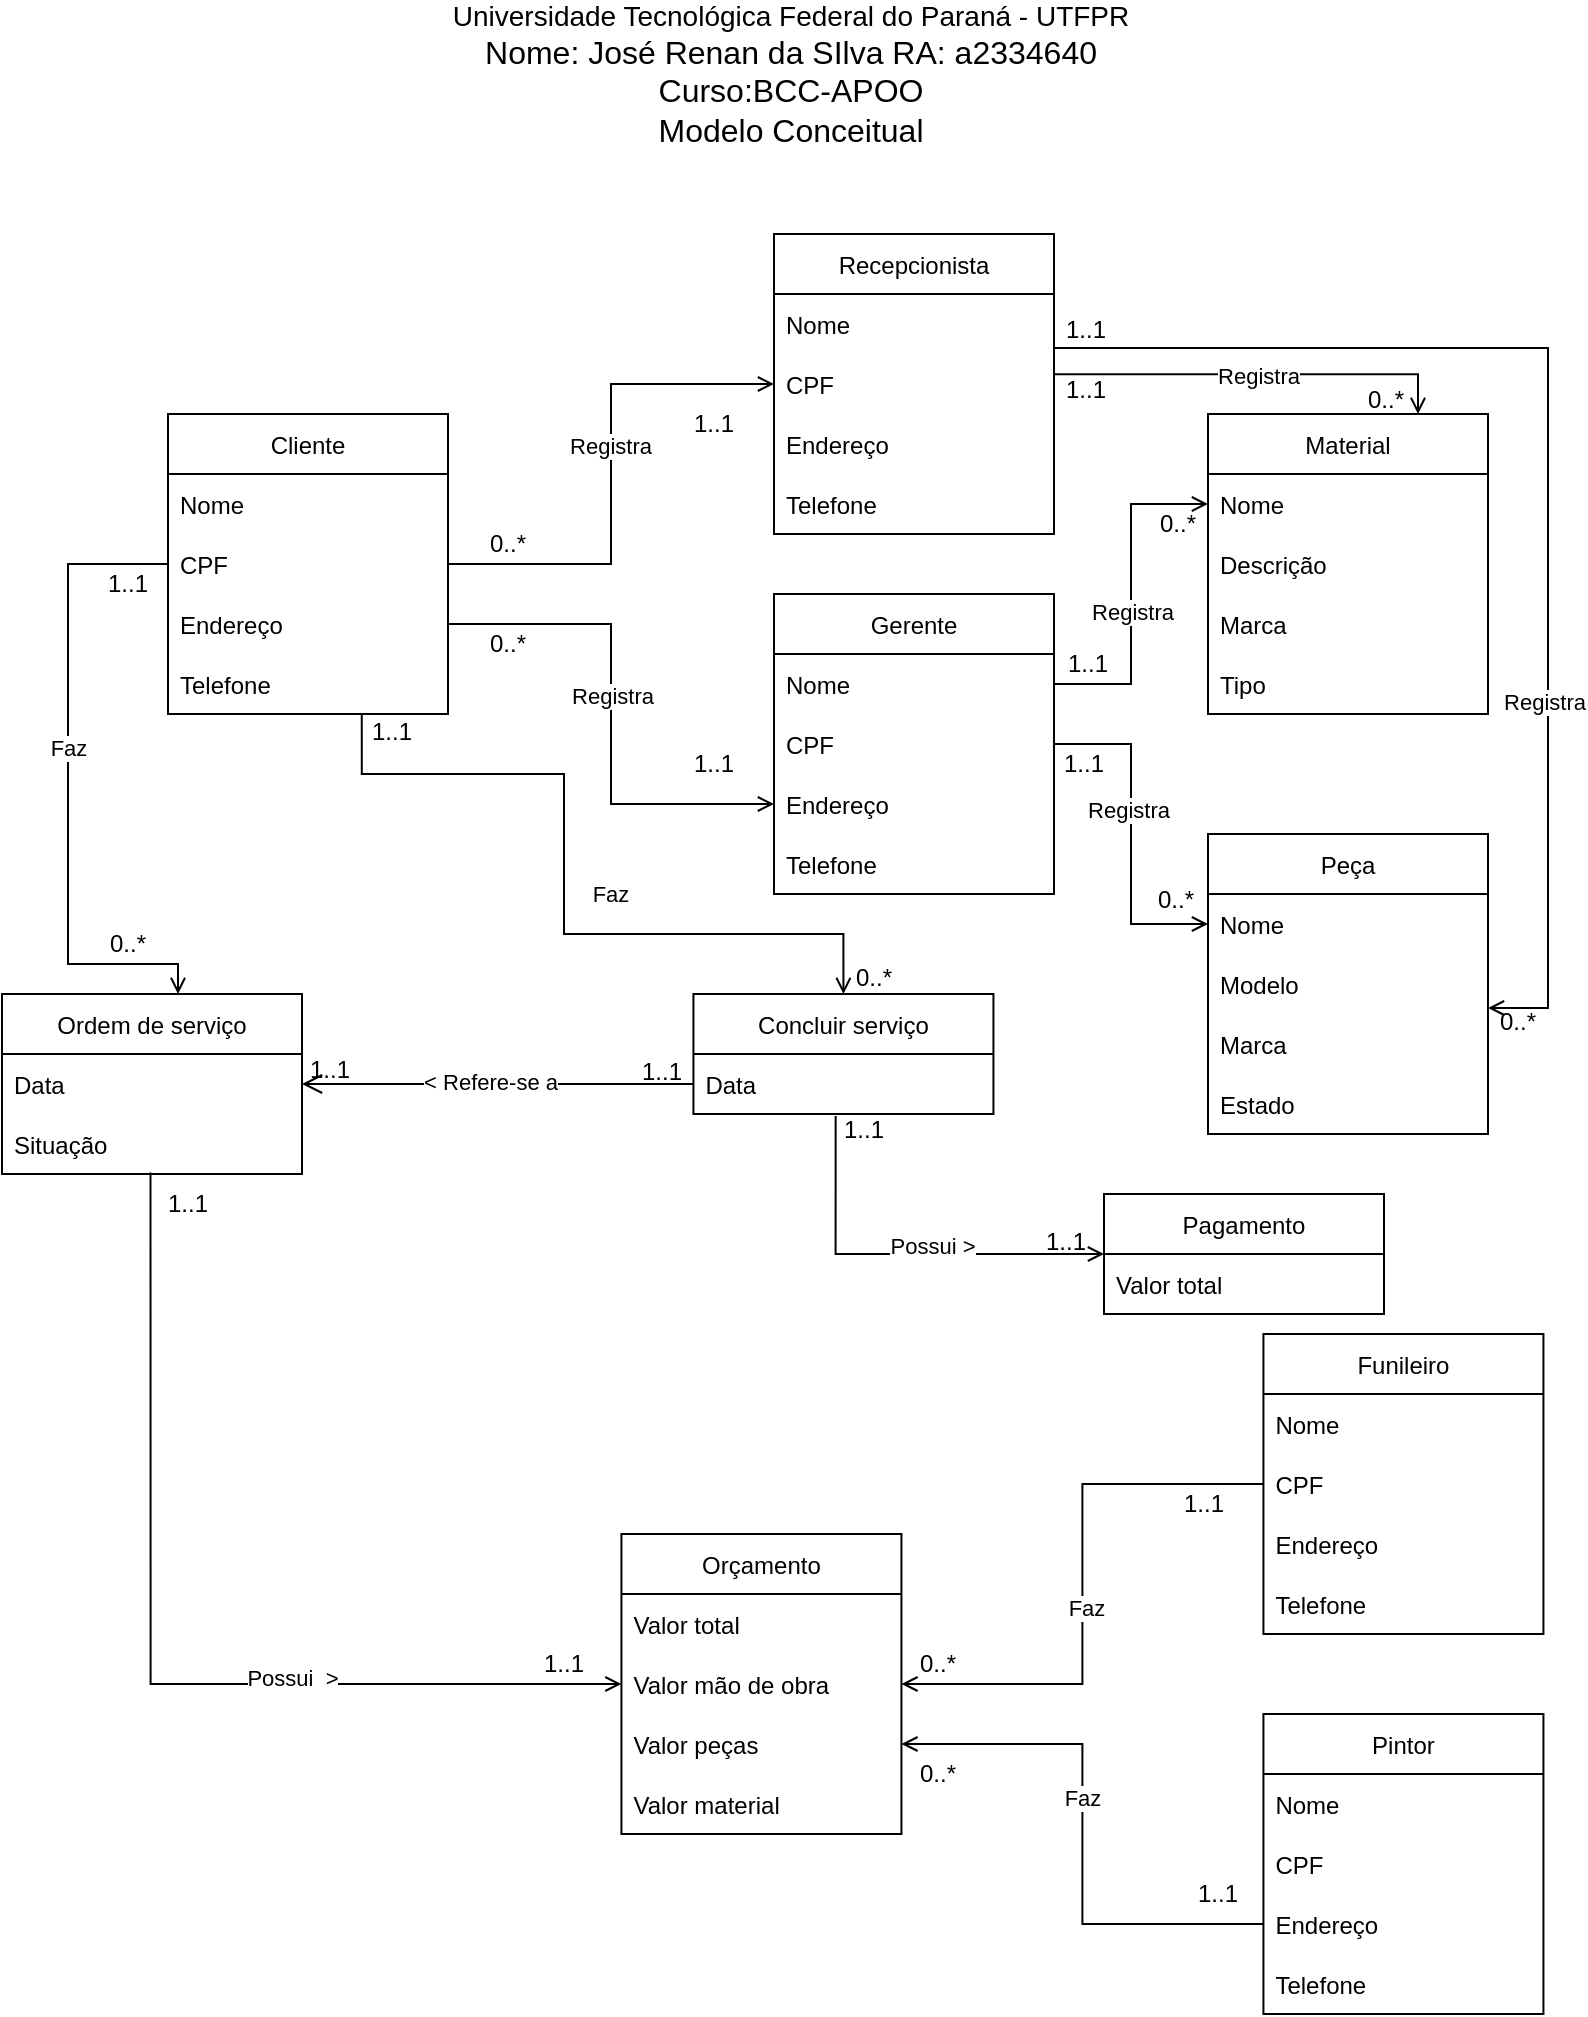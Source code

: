 <mxfile version="15.8.4" type="device"><diagram id="WDaC7mHRxB0I8auWAmAI" name="Page-1"><mxGraphModel dx="918" dy="493" grid="1" gridSize="10" guides="1" tooltips="1" connect="1" arrows="1" fold="1" page="1" pageScale="1" pageWidth="827" pageHeight="1169" math="0" shadow="0"><root><mxCell id="0"/><mxCell id="1" parent="0"/><mxCell id="J1ryoMBuP4hTdJYegZQu-2" value="Cliente" style="swimlane;fontStyle=0;childLayout=stackLayout;horizontal=1;startSize=30;horizontalStack=0;resizeParent=1;resizeParentMax=0;resizeLast=0;collapsible=1;marginBottom=0;" parent="1" vertex="1"><mxGeometry x="102" y="240" width="140" height="150" as="geometry"/></mxCell><mxCell id="J1ryoMBuP4hTdJYegZQu-3" value="Nome" style="text;strokeColor=none;fillColor=none;align=left;verticalAlign=middle;spacingLeft=4;spacingRight=4;overflow=hidden;points=[[0,0.5],[1,0.5]];portConstraint=eastwest;rotatable=0;" parent="J1ryoMBuP4hTdJYegZQu-2" vertex="1"><mxGeometry y="30" width="140" height="30" as="geometry"/></mxCell><mxCell id="J1ryoMBuP4hTdJYegZQu-4" value="CPF" style="text;strokeColor=none;fillColor=none;align=left;verticalAlign=middle;spacingLeft=4;spacingRight=4;overflow=hidden;points=[[0,0.5],[1,0.5]];portConstraint=eastwest;rotatable=0;" parent="J1ryoMBuP4hTdJYegZQu-2" vertex="1"><mxGeometry y="60" width="140" height="30" as="geometry"/></mxCell><mxCell id="J1ryoMBuP4hTdJYegZQu-5" value="Endereço" style="text;strokeColor=none;fillColor=none;align=left;verticalAlign=middle;spacingLeft=4;spacingRight=4;overflow=hidden;points=[[0,0.5],[1,0.5]];portConstraint=eastwest;rotatable=0;" parent="J1ryoMBuP4hTdJYegZQu-2" vertex="1"><mxGeometry y="90" width="140" height="30" as="geometry"/></mxCell><mxCell id="J1ryoMBuP4hTdJYegZQu-24" value="Telefone" style="text;strokeColor=none;fillColor=none;align=left;verticalAlign=middle;spacingLeft=4;spacingRight=4;overflow=hidden;points=[[0,0.5],[1,0.5]];portConstraint=eastwest;rotatable=0;" parent="J1ryoMBuP4hTdJYegZQu-2" vertex="1"><mxGeometry y="120" width="140" height="30" as="geometry"/></mxCell><mxCell id="J1ryoMBuP4hTdJYegZQu-7" value="Peça" style="swimlane;fontStyle=0;childLayout=stackLayout;horizontal=1;startSize=30;horizontalStack=0;resizeParent=1;resizeParentMax=0;resizeLast=0;collapsible=1;marginBottom=0;" parent="1" vertex="1"><mxGeometry x="622" y="450" width="140" height="150" as="geometry"/></mxCell><mxCell id="J1ryoMBuP4hTdJYegZQu-8" value="Nome" style="text;strokeColor=none;fillColor=none;align=left;verticalAlign=middle;spacingLeft=4;spacingRight=4;overflow=hidden;points=[[0,0.5],[1,0.5]];portConstraint=eastwest;rotatable=0;" parent="J1ryoMBuP4hTdJYegZQu-7" vertex="1"><mxGeometry y="30" width="140" height="30" as="geometry"/></mxCell><mxCell id="J1ryoMBuP4hTdJYegZQu-9" value="Modelo" style="text;strokeColor=none;fillColor=none;align=left;verticalAlign=middle;spacingLeft=4;spacingRight=4;overflow=hidden;points=[[0,0.5],[1,0.5]];portConstraint=eastwest;rotatable=0;" parent="J1ryoMBuP4hTdJYegZQu-7" vertex="1"><mxGeometry y="60" width="140" height="30" as="geometry"/></mxCell><mxCell id="J1ryoMBuP4hTdJYegZQu-10" value="Marca" style="text;strokeColor=none;fillColor=none;align=left;verticalAlign=middle;spacingLeft=4;spacingRight=4;overflow=hidden;points=[[0,0.5],[1,0.5]];portConstraint=eastwest;rotatable=0;" parent="J1ryoMBuP4hTdJYegZQu-7" vertex="1"><mxGeometry y="90" width="140" height="30" as="geometry"/></mxCell><mxCell id="J1ryoMBuP4hTdJYegZQu-18" value="Estado" style="text;strokeColor=none;fillColor=none;align=left;verticalAlign=middle;spacingLeft=4;spacingRight=4;overflow=hidden;points=[[0,0.5],[1,0.5]];portConstraint=eastwest;rotatable=0;" parent="J1ryoMBuP4hTdJYegZQu-7" vertex="1"><mxGeometry y="120" width="140" height="30" as="geometry"/></mxCell><mxCell id="J1ryoMBuP4hTdJYegZQu-12" value="Material" style="swimlane;fontStyle=0;childLayout=stackLayout;horizontal=1;startSize=30;horizontalStack=0;resizeParent=1;resizeParentMax=0;resizeLast=0;collapsible=1;marginBottom=0;" parent="1" vertex="1"><mxGeometry x="622" y="240" width="140" height="150" as="geometry"/></mxCell><mxCell id="J1ryoMBuP4hTdJYegZQu-13" value="Nome" style="text;strokeColor=none;fillColor=none;align=left;verticalAlign=middle;spacingLeft=4;spacingRight=4;overflow=hidden;points=[[0,0.5],[1,0.5]];portConstraint=eastwest;rotatable=0;" parent="J1ryoMBuP4hTdJYegZQu-12" vertex="1"><mxGeometry y="30" width="140" height="30" as="geometry"/></mxCell><mxCell id="J1ryoMBuP4hTdJYegZQu-14" value="Descrição" style="text;strokeColor=none;fillColor=none;align=left;verticalAlign=middle;spacingLeft=4;spacingRight=4;overflow=hidden;points=[[0,0.5],[1,0.5]];portConstraint=eastwest;rotatable=0;" parent="J1ryoMBuP4hTdJYegZQu-12" vertex="1"><mxGeometry y="60" width="140" height="30" as="geometry"/></mxCell><mxCell id="J1ryoMBuP4hTdJYegZQu-15" value="Marca" style="text;strokeColor=none;fillColor=none;align=left;verticalAlign=middle;spacingLeft=4;spacingRight=4;overflow=hidden;points=[[0,0.5],[1,0.5]];portConstraint=eastwest;rotatable=0;" parent="J1ryoMBuP4hTdJYegZQu-12" vertex="1"><mxGeometry y="90" width="140" height="30" as="geometry"/></mxCell><mxCell id="J1ryoMBuP4hTdJYegZQu-17" value="Tipo" style="text;strokeColor=none;fillColor=none;align=left;verticalAlign=middle;spacingLeft=4;spacingRight=4;overflow=hidden;points=[[0,0.5],[1,0.5]];portConstraint=eastwest;rotatable=0;" parent="J1ryoMBuP4hTdJYegZQu-12" vertex="1"><mxGeometry y="120" width="140" height="30" as="geometry"/></mxCell><mxCell id="J1ryoMBuP4hTdJYegZQu-25" value="Recepcionista" style="swimlane;fontStyle=0;childLayout=stackLayout;horizontal=1;startSize=30;horizontalStack=0;resizeParent=1;resizeParentMax=0;resizeLast=0;collapsible=1;marginBottom=0;" parent="1" vertex="1"><mxGeometry x="405" y="150" width="140" height="150" as="geometry"/></mxCell><mxCell id="J1ryoMBuP4hTdJYegZQu-26" value="Nome" style="text;strokeColor=none;fillColor=none;align=left;verticalAlign=middle;spacingLeft=4;spacingRight=4;overflow=hidden;points=[[0,0.5],[1,0.5]];portConstraint=eastwest;rotatable=0;" parent="J1ryoMBuP4hTdJYegZQu-25" vertex="1"><mxGeometry y="30" width="140" height="30" as="geometry"/></mxCell><mxCell id="J1ryoMBuP4hTdJYegZQu-27" value="CPF" style="text;strokeColor=none;fillColor=none;align=left;verticalAlign=middle;spacingLeft=4;spacingRight=4;overflow=hidden;points=[[0,0.5],[1,0.5]];portConstraint=eastwest;rotatable=0;" parent="J1ryoMBuP4hTdJYegZQu-25" vertex="1"><mxGeometry y="60" width="140" height="30" as="geometry"/></mxCell><mxCell id="J1ryoMBuP4hTdJYegZQu-28" value="Endereço" style="text;strokeColor=none;fillColor=none;align=left;verticalAlign=middle;spacingLeft=4;spacingRight=4;overflow=hidden;points=[[0,0.5],[1,0.5]];portConstraint=eastwest;rotatable=0;" parent="J1ryoMBuP4hTdJYegZQu-25" vertex="1"><mxGeometry y="90" width="140" height="30" as="geometry"/></mxCell><mxCell id="J1ryoMBuP4hTdJYegZQu-29" value="Telefone" style="text;strokeColor=none;fillColor=none;align=left;verticalAlign=middle;spacingLeft=4;spacingRight=4;overflow=hidden;points=[[0,0.5],[1,0.5]];portConstraint=eastwest;rotatable=0;" parent="J1ryoMBuP4hTdJYegZQu-25" vertex="1"><mxGeometry y="120" width="140" height="30" as="geometry"/></mxCell><mxCell id="J1ryoMBuP4hTdJYegZQu-30" value="Gerente" style="swimlane;fontStyle=0;childLayout=stackLayout;horizontal=1;startSize=30;horizontalStack=0;resizeParent=1;resizeParentMax=0;resizeLast=0;collapsible=1;marginBottom=0;" parent="1" vertex="1"><mxGeometry x="405" y="330" width="140" height="150" as="geometry"/></mxCell><mxCell id="J1ryoMBuP4hTdJYegZQu-31" value="Nome" style="text;strokeColor=none;fillColor=none;align=left;verticalAlign=middle;spacingLeft=4;spacingRight=4;overflow=hidden;points=[[0,0.5],[1,0.5]];portConstraint=eastwest;rotatable=0;" parent="J1ryoMBuP4hTdJYegZQu-30" vertex="1"><mxGeometry y="30" width="140" height="30" as="geometry"/></mxCell><mxCell id="J1ryoMBuP4hTdJYegZQu-32" value="CPF" style="text;strokeColor=none;fillColor=none;align=left;verticalAlign=middle;spacingLeft=4;spacingRight=4;overflow=hidden;points=[[0,0.5],[1,0.5]];portConstraint=eastwest;rotatable=0;" parent="J1ryoMBuP4hTdJYegZQu-30" vertex="1"><mxGeometry y="60" width="140" height="30" as="geometry"/></mxCell><mxCell id="J1ryoMBuP4hTdJYegZQu-33" value="Endereço" style="text;strokeColor=none;fillColor=none;align=left;verticalAlign=middle;spacingLeft=4;spacingRight=4;overflow=hidden;points=[[0,0.5],[1,0.5]];portConstraint=eastwest;rotatable=0;" parent="J1ryoMBuP4hTdJYegZQu-30" vertex="1"><mxGeometry y="90" width="140" height="30" as="geometry"/></mxCell><mxCell id="J1ryoMBuP4hTdJYegZQu-34" value="Telefone" style="text;strokeColor=none;fillColor=none;align=left;verticalAlign=middle;spacingLeft=4;spacingRight=4;overflow=hidden;points=[[0,0.5],[1,0.5]];portConstraint=eastwest;rotatable=0;" parent="J1ryoMBuP4hTdJYegZQu-30" vertex="1"><mxGeometry y="120" width="140" height="30" as="geometry"/></mxCell><mxCell id="J1ryoMBuP4hTdJYegZQu-35" value="Funileiro" style="swimlane;fontStyle=0;childLayout=stackLayout;horizontal=1;startSize=30;horizontalStack=0;resizeParent=1;resizeParentMax=0;resizeLast=0;collapsible=1;marginBottom=0;" parent="1" vertex="1"><mxGeometry x="649.72" y="700" width="140" height="150" as="geometry"/></mxCell><mxCell id="J1ryoMBuP4hTdJYegZQu-36" value="Nome" style="text;strokeColor=none;fillColor=none;align=left;verticalAlign=middle;spacingLeft=4;spacingRight=4;overflow=hidden;points=[[0,0.5],[1,0.5]];portConstraint=eastwest;rotatable=0;" parent="J1ryoMBuP4hTdJYegZQu-35" vertex="1"><mxGeometry y="30" width="140" height="30" as="geometry"/></mxCell><mxCell id="J1ryoMBuP4hTdJYegZQu-37" value="CPF" style="text;strokeColor=none;fillColor=none;align=left;verticalAlign=middle;spacingLeft=4;spacingRight=4;overflow=hidden;points=[[0,0.5],[1,0.5]];portConstraint=eastwest;rotatable=0;" parent="J1ryoMBuP4hTdJYegZQu-35" vertex="1"><mxGeometry y="60" width="140" height="30" as="geometry"/></mxCell><mxCell id="J1ryoMBuP4hTdJYegZQu-38" value="Endereço" style="text;strokeColor=none;fillColor=none;align=left;verticalAlign=middle;spacingLeft=4;spacingRight=4;overflow=hidden;points=[[0,0.5],[1,0.5]];portConstraint=eastwest;rotatable=0;" parent="J1ryoMBuP4hTdJYegZQu-35" vertex="1"><mxGeometry y="90" width="140" height="30" as="geometry"/></mxCell><mxCell id="J1ryoMBuP4hTdJYegZQu-39" value="Telefone" style="text;strokeColor=none;fillColor=none;align=left;verticalAlign=middle;spacingLeft=4;spacingRight=4;overflow=hidden;points=[[0,0.5],[1,0.5]];portConstraint=eastwest;rotatable=0;" parent="J1ryoMBuP4hTdJYegZQu-35" vertex="1"><mxGeometry y="120" width="140" height="30" as="geometry"/></mxCell><mxCell id="J1ryoMBuP4hTdJYegZQu-86" style="edgeStyle=orthogonalEdgeStyle;rounded=0;orthogonalLoop=1;jettySize=auto;html=1;entryX=1;entryY=0.5;entryDx=0;entryDy=0;endArrow=open;endFill=0;exitX=0;exitY=0.5;exitDx=0;exitDy=0;" parent="1" source="J1ryoMBuP4hTdJYegZQu-48" target="J1ryoMBuP4hTdJYegZQu-59" edge="1"><mxGeometry relative="1" as="geometry"/></mxCell><mxCell id="J1ryoMBuP4hTdJYegZQu-89" value="Faz" style="edgeLabel;html=1;align=center;verticalAlign=middle;resizable=0;points=[];" parent="J1ryoMBuP4hTdJYegZQu-86" vertex="1" connectable="0"><mxGeometry x="0.136" relative="1" as="geometry"><mxPoint as="offset"/></mxGeometry></mxCell><mxCell id="J1ryoMBuP4hTdJYegZQu-45" value="Pintor" style="swimlane;fontStyle=0;childLayout=stackLayout;horizontal=1;startSize=30;horizontalStack=0;resizeParent=1;resizeParentMax=0;resizeLast=0;collapsible=1;marginBottom=0;" parent="1" vertex="1"><mxGeometry x="649.72" y="890" width="140" height="150" as="geometry"/></mxCell><mxCell id="J1ryoMBuP4hTdJYegZQu-46" value="Nome" style="text;strokeColor=none;fillColor=none;align=left;verticalAlign=middle;spacingLeft=4;spacingRight=4;overflow=hidden;points=[[0,0.5],[1,0.5]];portConstraint=eastwest;rotatable=0;" parent="J1ryoMBuP4hTdJYegZQu-45" vertex="1"><mxGeometry y="30" width="140" height="30" as="geometry"/></mxCell><mxCell id="J1ryoMBuP4hTdJYegZQu-47" value="CPF" style="text;strokeColor=none;fillColor=none;align=left;verticalAlign=middle;spacingLeft=4;spacingRight=4;overflow=hidden;points=[[0,0.5],[1,0.5]];portConstraint=eastwest;rotatable=0;" parent="J1ryoMBuP4hTdJYegZQu-45" vertex="1"><mxGeometry y="60" width="140" height="30" as="geometry"/></mxCell><mxCell id="J1ryoMBuP4hTdJYegZQu-48" value="Endereço" style="text;strokeColor=none;fillColor=none;align=left;verticalAlign=middle;spacingLeft=4;spacingRight=4;overflow=hidden;points=[[0,0.5],[1,0.5]];portConstraint=eastwest;rotatable=0;" parent="J1ryoMBuP4hTdJYegZQu-45" vertex="1"><mxGeometry y="90" width="140" height="30" as="geometry"/></mxCell><mxCell id="J1ryoMBuP4hTdJYegZQu-49" value="Telefone" style="text;strokeColor=none;fillColor=none;align=left;verticalAlign=middle;spacingLeft=4;spacingRight=4;overflow=hidden;points=[[0,0.5],[1,0.5]];portConstraint=eastwest;rotatable=0;" parent="J1ryoMBuP4hTdJYegZQu-45" vertex="1"><mxGeometry y="120" width="140" height="30" as="geometry"/></mxCell><mxCell id="J1ryoMBuP4hTdJYegZQu-50" value="Ordem de serviço" style="swimlane;fontStyle=0;childLayout=stackLayout;horizontal=1;startSize=30;horizontalStack=0;resizeParent=1;resizeParentMax=0;resizeLast=0;collapsible=1;marginBottom=0;" parent="1" vertex="1"><mxGeometry x="19" y="530" width="150" height="90" as="geometry"/></mxCell><mxCell id="J1ryoMBuP4hTdJYegZQu-51" value="Data" style="text;strokeColor=none;fillColor=none;align=left;verticalAlign=middle;spacingLeft=4;spacingRight=4;overflow=hidden;points=[[0,0.5],[1,0.5]];portConstraint=eastwest;rotatable=0;" parent="J1ryoMBuP4hTdJYegZQu-50" vertex="1"><mxGeometry y="30" width="150" height="30" as="geometry"/></mxCell><mxCell id="J1ryoMBuP4hTdJYegZQu-55" value="Situação" style="text;strokeColor=none;fillColor=none;align=left;verticalAlign=middle;spacingLeft=4;spacingRight=4;overflow=hidden;points=[[0,0.5],[1,0.5]];portConstraint=eastwest;rotatable=0;" parent="J1ryoMBuP4hTdJYegZQu-50" vertex="1"><mxGeometry y="60" width="150" height="30" as="geometry"/></mxCell><mxCell id="J1ryoMBuP4hTdJYegZQu-56" value="Orçamento" style="swimlane;fontStyle=0;childLayout=stackLayout;horizontal=1;startSize=30;horizontalStack=0;resizeParent=1;resizeParentMax=0;resizeLast=0;collapsible=1;marginBottom=0;" parent="1" vertex="1"><mxGeometry x="328.72" y="800" width="140" height="150" as="geometry"/></mxCell><mxCell id="J1ryoMBuP4hTdJYegZQu-57" value="Valor total" style="text;strokeColor=none;fillColor=none;align=left;verticalAlign=middle;spacingLeft=4;spacingRight=4;overflow=hidden;points=[[0,0.5],[1,0.5]];portConstraint=eastwest;rotatable=0;" parent="J1ryoMBuP4hTdJYegZQu-56" vertex="1"><mxGeometry y="30" width="140" height="30" as="geometry"/></mxCell><mxCell id="J1ryoMBuP4hTdJYegZQu-58" value="Valor mão de obra" style="text;strokeColor=none;fillColor=none;align=left;verticalAlign=middle;spacingLeft=4;spacingRight=4;overflow=hidden;points=[[0,0.5],[1,0.5]];portConstraint=eastwest;rotatable=0;" parent="J1ryoMBuP4hTdJYegZQu-56" vertex="1"><mxGeometry y="60" width="140" height="30" as="geometry"/></mxCell><mxCell id="J1ryoMBuP4hTdJYegZQu-59" value="Valor peças" style="text;strokeColor=none;fillColor=none;align=left;verticalAlign=middle;spacingLeft=4;spacingRight=4;overflow=hidden;points=[[0,0.5],[1,0.5]];portConstraint=eastwest;rotatable=0;" parent="J1ryoMBuP4hTdJYegZQu-56" vertex="1"><mxGeometry y="90" width="140" height="30" as="geometry"/></mxCell><mxCell id="J1ryoMBuP4hTdJYegZQu-60" value="Valor material" style="text;strokeColor=none;fillColor=none;align=left;verticalAlign=middle;spacingLeft=4;spacingRight=4;overflow=hidden;points=[[0,0.5],[1,0.5]];portConstraint=eastwest;rotatable=0;" parent="J1ryoMBuP4hTdJYegZQu-56" vertex="1"><mxGeometry y="120" width="140" height="30" as="geometry"/></mxCell><mxCell id="J1ryoMBuP4hTdJYegZQu-61" value="Pagamento" style="swimlane;fontStyle=0;childLayout=stackLayout;horizontal=1;startSize=30;horizontalStack=0;resizeParent=1;resizeParentMax=0;resizeLast=0;collapsible=1;marginBottom=0;" parent="1" vertex="1"><mxGeometry x="570" y="630" width="140" height="60" as="geometry"/></mxCell><mxCell id="J1ryoMBuP4hTdJYegZQu-62" value="Valor total" style="text;strokeColor=none;fillColor=none;align=left;verticalAlign=middle;spacingLeft=4;spacingRight=4;overflow=hidden;points=[[0,0.5],[1,0.5]];portConstraint=eastwest;rotatable=0;" parent="J1ryoMBuP4hTdJYegZQu-61" vertex="1"><mxGeometry y="30" width="140" height="30" as="geometry"/></mxCell><mxCell id="J1ryoMBuP4hTdJYegZQu-64" style="edgeStyle=orthogonalEdgeStyle;rounded=0;orthogonalLoop=1;jettySize=auto;html=1;exitX=1;exitY=0.5;exitDx=0;exitDy=0;entryX=0;entryY=0.5;entryDx=0;entryDy=0;endArrow=open;endFill=0;" parent="1" source="J1ryoMBuP4hTdJYegZQu-4" target="J1ryoMBuP4hTdJYegZQu-27" edge="1"><mxGeometry relative="1" as="geometry"/></mxCell><mxCell id="J1ryoMBuP4hTdJYegZQu-69" value="Registra" style="edgeLabel;html=1;align=center;verticalAlign=middle;resizable=0;points=[];" parent="J1ryoMBuP4hTdJYegZQu-64" vertex="1" connectable="0"><mxGeometry x="0.111" y="1" relative="1" as="geometry"><mxPoint as="offset"/></mxGeometry></mxCell><mxCell id="J1ryoMBuP4hTdJYegZQu-65" style="edgeStyle=orthogonalEdgeStyle;rounded=0;orthogonalLoop=1;jettySize=auto;html=1;exitX=1;exitY=0.5;exitDx=0;exitDy=0;entryX=0;entryY=0.5;entryDx=0;entryDy=0;endArrow=open;endFill=0;" parent="1" source="J1ryoMBuP4hTdJYegZQu-5" target="J1ryoMBuP4hTdJYegZQu-33" edge="1"><mxGeometry relative="1" as="geometry"/></mxCell><mxCell id="J1ryoMBuP4hTdJYegZQu-66" value="Registra" style="edgeLabel;html=1;align=center;verticalAlign=middle;resizable=0;points=[];" parent="J1ryoMBuP4hTdJYegZQu-65" vertex="1" connectable="0"><mxGeometry x="-0.076" relative="1" as="geometry"><mxPoint as="offset"/></mxGeometry></mxCell><mxCell id="J1ryoMBuP4hTdJYegZQu-70" value="0..*" style="text;html=1;strokeColor=none;fillColor=none;align=center;verticalAlign=middle;whiteSpace=wrap;rounded=0;" parent="1" vertex="1"><mxGeometry x="242" y="290" width="60" height="30" as="geometry"/></mxCell><mxCell id="J1ryoMBuP4hTdJYegZQu-71" value="0..*" style="text;html=1;strokeColor=none;fillColor=none;align=center;verticalAlign=middle;whiteSpace=wrap;rounded=0;" parent="1" vertex="1"><mxGeometry x="242" y="340" width="60" height="30" as="geometry"/></mxCell><mxCell id="J1ryoMBuP4hTdJYegZQu-72" value="1..1" style="text;html=1;strokeColor=none;fillColor=none;align=center;verticalAlign=middle;whiteSpace=wrap;rounded=0;" parent="1" vertex="1"><mxGeometry x="345" y="230" width="60" height="30" as="geometry"/></mxCell><mxCell id="J1ryoMBuP4hTdJYegZQu-75" value="1..1" style="text;html=1;strokeColor=none;fillColor=none;align=center;verticalAlign=middle;whiteSpace=wrap;rounded=0;" parent="1" vertex="1"><mxGeometry x="345" y="400" width="60" height="30" as="geometry"/></mxCell><mxCell id="J1ryoMBuP4hTdJYegZQu-76" style="edgeStyle=orthogonalEdgeStyle;rounded=0;orthogonalLoop=1;jettySize=auto;html=1;exitX=0;exitY=0.5;exitDx=0;exitDy=0;endArrow=open;endFill=0;" parent="1" source="J1ryoMBuP4hTdJYegZQu-4" edge="1"><mxGeometry relative="1" as="geometry"><Array as="points"><mxPoint x="52" y="315"/><mxPoint x="52" y="515"/><mxPoint x="107" y="515"/></Array><mxPoint x="107" y="530" as="targetPoint"/></mxGeometry></mxCell><mxCell id="J1ryoMBuP4hTdJYegZQu-77" value="Faz" style="edgeLabel;html=1;align=center;verticalAlign=middle;resizable=0;points=[];" parent="J1ryoMBuP4hTdJYegZQu-76" vertex="1" connectable="0"><mxGeometry x="0.163" relative="1" as="geometry"><mxPoint y="-44" as="offset"/></mxGeometry></mxCell><mxCell id="J1ryoMBuP4hTdJYegZQu-78" value="1..1" style="text;html=1;strokeColor=none;fillColor=none;align=center;verticalAlign=middle;whiteSpace=wrap;rounded=0;" parent="1" vertex="1"><mxGeometry x="52" y="310" width="60" height="30" as="geometry"/></mxCell><mxCell id="J1ryoMBuP4hTdJYegZQu-81" value="0..*" style="text;html=1;strokeColor=none;fillColor=none;align=center;verticalAlign=middle;whiteSpace=wrap;rounded=0;" parent="1" vertex="1"><mxGeometry x="52" y="490" width="60" height="30" as="geometry"/></mxCell><mxCell id="J1ryoMBuP4hTdJYegZQu-82" style="edgeStyle=orthogonalEdgeStyle;rounded=0;orthogonalLoop=1;jettySize=auto;html=1;exitX=0.495;exitY=0.976;exitDx=0;exitDy=0;entryX=0;entryY=0.5;entryDx=0;entryDy=0;endArrow=open;endFill=0;exitPerimeter=0;startArrow=none;startFill=0;jumpSize=13;startSize=6;endSize=6;" parent="1" source="J1ryoMBuP4hTdJYegZQu-55" target="J1ryoMBuP4hTdJYegZQu-58" edge="1"><mxGeometry relative="1" as="geometry"/></mxCell><mxCell id="J1ryoMBuP4hTdJYegZQu-83" value="Possui&amp;nbsp; &amp;gt;" style="edgeLabel;html=1;align=center;verticalAlign=middle;resizable=0;points=[];" parent="J1ryoMBuP4hTdJYegZQu-82" vertex="1" connectable="0"><mxGeometry x="-0.105" y="-1" relative="1" as="geometry"><mxPoint x="71" y="32" as="offset"/></mxGeometry></mxCell><mxCell id="J1ryoMBuP4hTdJYegZQu-84" value="1..1" style="text;html=1;strokeColor=none;fillColor=none;align=center;verticalAlign=middle;whiteSpace=wrap;rounded=0;" parent="1" vertex="1"><mxGeometry x="82" y="620" width="60" height="30" as="geometry"/></mxCell><mxCell id="J1ryoMBuP4hTdJYegZQu-85" value="1..1" style="text;html=1;strokeColor=none;fillColor=none;align=center;verticalAlign=middle;whiteSpace=wrap;rounded=0;" parent="1" vertex="1"><mxGeometry x="270" y="850" width="60" height="30" as="geometry"/></mxCell><mxCell id="J1ryoMBuP4hTdJYegZQu-87" style="edgeStyle=orthogonalEdgeStyle;rounded=0;orthogonalLoop=1;jettySize=auto;html=1;exitX=0;exitY=0.5;exitDx=0;exitDy=0;entryX=1;entryY=0.5;entryDx=0;entryDy=0;endArrow=open;endFill=0;" parent="1" source="J1ryoMBuP4hTdJYegZQu-37" target="J1ryoMBuP4hTdJYegZQu-58" edge="1"><mxGeometry relative="1" as="geometry"/></mxCell><mxCell id="J1ryoMBuP4hTdJYegZQu-88" value="Faz" style="edgeLabel;html=1;align=center;verticalAlign=middle;resizable=0;points=[];" parent="J1ryoMBuP4hTdJYegZQu-87" vertex="1" connectable="0"><mxGeometry x="0.087" y="2" relative="1" as="geometry"><mxPoint as="offset"/></mxGeometry></mxCell><mxCell id="J1ryoMBuP4hTdJYegZQu-91" value="0..*" style="text;html=1;strokeColor=none;fillColor=none;align=center;verticalAlign=middle;whiteSpace=wrap;rounded=0;" parent="1" vertex="1"><mxGeometry x="456.72" y="850" width="60" height="30" as="geometry"/></mxCell><mxCell id="J1ryoMBuP4hTdJYegZQu-92" value="1..1" style="text;html=1;strokeColor=none;fillColor=none;align=center;verticalAlign=middle;whiteSpace=wrap;rounded=0;" parent="1" vertex="1"><mxGeometry x="589.72" y="770" width="60" height="30" as="geometry"/></mxCell><mxCell id="J1ryoMBuP4hTdJYegZQu-93" value="0..*" style="text;html=1;strokeColor=none;fillColor=none;align=center;verticalAlign=middle;whiteSpace=wrap;rounded=0;" parent="1" vertex="1"><mxGeometry x="456.72" y="905" width="60" height="30" as="geometry"/></mxCell><mxCell id="J1ryoMBuP4hTdJYegZQu-94" value="1..1" style="text;html=1;strokeColor=none;fillColor=none;align=center;verticalAlign=middle;whiteSpace=wrap;rounded=0;" parent="1" vertex="1"><mxGeometry x="596.72" y="965" width="60" height="30" as="geometry"/></mxCell><mxCell id="J1ryoMBuP4hTdJYegZQu-95" style="edgeStyle=orthogonalEdgeStyle;rounded=0;orthogonalLoop=1;jettySize=auto;html=1;exitX=0.999;exitY=0.336;exitDx=0;exitDy=0;entryX=0.75;entryY=0;entryDx=0;entryDy=0;endArrow=open;endFill=0;exitPerimeter=0;" parent="1" source="J1ryoMBuP4hTdJYegZQu-27" target="J1ryoMBuP4hTdJYegZQu-12" edge="1"><mxGeometry relative="1" as="geometry"><Array as="points"><mxPoint x="727" y="220"/></Array></mxGeometry></mxCell><mxCell id="J1ryoMBuP4hTdJYegZQu-113" value="Registra" style="edgeLabel;html=1;align=center;verticalAlign=middle;resizable=0;points=[];" parent="J1ryoMBuP4hTdJYegZQu-95" vertex="1" connectable="0"><mxGeometry x="0.006" y="-1" relative="1" as="geometry"><mxPoint as="offset"/></mxGeometry></mxCell><mxCell id="J1ryoMBuP4hTdJYegZQu-99" style="edgeStyle=orthogonalEdgeStyle;rounded=0;orthogonalLoop=1;jettySize=auto;html=1;exitX=1;exitY=0.5;exitDx=0;exitDy=0;entryX=1;entryY=0.5;entryDx=0;entryDy=0;endArrow=open;endFill=0;" parent="1" edge="1"><mxGeometry relative="1" as="geometry"><mxPoint x="545" y="207" as="sourcePoint"/><mxPoint x="762" y="537" as="targetPoint"/><Array as="points"><mxPoint x="792" y="207"/><mxPoint x="792" y="537"/></Array></mxGeometry></mxCell><mxCell id="J1ryoMBuP4hTdJYegZQu-112" value="Registra" style="edgeLabel;html=1;align=center;verticalAlign=middle;resizable=0;points=[];" parent="J1ryoMBuP4hTdJYegZQu-99" vertex="1" connectable="0"><mxGeometry x="0.397" y="-2" relative="1" as="geometry"><mxPoint as="offset"/></mxGeometry></mxCell><mxCell id="J1ryoMBuP4hTdJYegZQu-100" style="edgeStyle=orthogonalEdgeStyle;rounded=0;orthogonalLoop=1;jettySize=auto;html=1;exitX=1;exitY=0.5;exitDx=0;exitDy=0;entryX=0;entryY=0.5;entryDx=0;entryDy=0;endArrow=open;endFill=0;" parent="1" source="J1ryoMBuP4hTdJYegZQu-32" target="J1ryoMBuP4hTdJYegZQu-8" edge="1"><mxGeometry relative="1" as="geometry"/></mxCell><mxCell id="J1ryoMBuP4hTdJYegZQu-103" value="Registra" style="edgeLabel;html=1;align=center;verticalAlign=middle;resizable=0;points=[];" parent="J1ryoMBuP4hTdJYegZQu-100" vertex="1" connectable="0"><mxGeometry x="-0.207" y="1" relative="1" as="geometry"><mxPoint x="-3" y="5" as="offset"/></mxGeometry></mxCell><mxCell id="J1ryoMBuP4hTdJYegZQu-104" value="0..*" style="text;html=1;strokeColor=none;fillColor=none;align=center;verticalAlign=middle;whiteSpace=wrap;rounded=0;" parent="1" vertex="1"><mxGeometry x="576" y="467.82" width="60" height="30" as="geometry"/></mxCell><mxCell id="J1ryoMBuP4hTdJYegZQu-105" style="edgeStyle=orthogonalEdgeStyle;rounded=0;orthogonalLoop=1;jettySize=auto;html=1;exitX=1;exitY=0.5;exitDx=0;exitDy=0;entryX=0;entryY=0.5;entryDx=0;entryDy=0;endArrow=open;endFill=0;" parent="1" source="J1ryoMBuP4hTdJYegZQu-31" target="J1ryoMBuP4hTdJYegZQu-13" edge="1"><mxGeometry relative="1" as="geometry"/></mxCell><mxCell id="J1ryoMBuP4hTdJYegZQu-107" value="Registra" style="edgeLabel;html=1;align=center;verticalAlign=middle;resizable=0;points=[];" parent="J1ryoMBuP4hTdJYegZQu-105" vertex="1" connectable="0"><mxGeometry x="-0.145" relative="1" as="geometry"><mxPoint y="-3" as="offset"/></mxGeometry></mxCell><mxCell id="J1ryoMBuP4hTdJYegZQu-108" value="1..1" style="text;html=1;strokeColor=none;fillColor=none;align=center;verticalAlign=middle;whiteSpace=wrap;rounded=0;" parent="1" vertex="1"><mxGeometry x="532" y="350" width="60" height="30" as="geometry"/></mxCell><mxCell id="J1ryoMBuP4hTdJYegZQu-109" value="1..1" style="text;html=1;strokeColor=none;fillColor=none;align=center;verticalAlign=middle;whiteSpace=wrap;rounded=0;" parent="1" vertex="1"><mxGeometry x="530" y="399.82" width="60" height="30" as="geometry"/></mxCell><mxCell id="J1ryoMBuP4hTdJYegZQu-110" value="1..1" style="text;html=1;strokeColor=none;fillColor=none;align=center;verticalAlign=middle;whiteSpace=wrap;rounded=0;" parent="1" vertex="1"><mxGeometry x="531" y="213" width="60" height="30" as="geometry"/></mxCell><mxCell id="J1ryoMBuP4hTdJYegZQu-111" value="1..1" style="text;html=1;strokeColor=none;fillColor=none;align=center;verticalAlign=middle;whiteSpace=wrap;rounded=0;" parent="1" vertex="1"><mxGeometry x="531" y="183" width="60" height="30" as="geometry"/></mxCell><mxCell id="J1ryoMBuP4hTdJYegZQu-114" value="0..*" style="text;html=1;strokeColor=none;fillColor=none;align=center;verticalAlign=middle;whiteSpace=wrap;rounded=0;" parent="1" vertex="1"><mxGeometry x="681" y="218" width="60" height="30" as="geometry"/></mxCell><mxCell id="J1ryoMBuP4hTdJYegZQu-115" value="0..*" style="text;html=1;strokeColor=none;fillColor=none;align=center;verticalAlign=middle;whiteSpace=wrap;rounded=0;" parent="1" vertex="1"><mxGeometry x="747" y="529" width="60" height="30" as="geometry"/></mxCell><mxCell id="J1ryoMBuP4hTdJYegZQu-120" value="0..*" style="text;html=1;strokeColor=none;fillColor=none;align=center;verticalAlign=middle;whiteSpace=wrap;rounded=0;" parent="1" vertex="1"><mxGeometry x="577" y="280" width="60" height="30" as="geometry"/></mxCell><mxCell id="J1ryoMBuP4hTdJYegZQu-124" value="Concluir serviço" style="swimlane;fontStyle=0;childLayout=stackLayout;horizontal=1;startSize=30;horizontalStack=0;resizeParent=1;resizeParentMax=0;resizeLast=0;collapsible=1;marginBottom=0;" parent="1" vertex="1"><mxGeometry x="364.72" y="530" width="150" height="60" as="geometry"/></mxCell><mxCell id="J1ryoMBuP4hTdJYegZQu-138" value="Data" style="text;strokeColor=none;fillColor=none;align=left;verticalAlign=middle;spacingLeft=4;spacingRight=4;overflow=hidden;points=[[0,0.5],[1,0.5]];portConstraint=eastwest;rotatable=0;" parent="J1ryoMBuP4hTdJYegZQu-124" vertex="1"><mxGeometry y="30" width="150" height="30" as="geometry"/></mxCell><mxCell id="J1ryoMBuP4hTdJYegZQu-127" style="edgeStyle=orthogonalEdgeStyle;rounded=0;jumpSize=13;orthogonalLoop=1;jettySize=auto;html=1;exitX=0.692;exitY=0.996;exitDx=0;exitDy=0;startArrow=none;startFill=0;endArrow=open;endFill=0;startSize=6;endSize=6;sourcePerimeterSpacing=8;strokeWidth=1;exitPerimeter=0;entryX=0.5;entryY=0;entryDx=0;entryDy=0;" parent="1" source="J1ryoMBuP4hTdJYegZQu-24" target="J1ryoMBuP4hTdJYegZQu-124" edge="1"><mxGeometry relative="1" as="geometry"><Array as="points"><mxPoint x="199" y="420"/><mxPoint x="300" y="420"/><mxPoint x="300" y="500"/><mxPoint x="440" y="500"/></Array></mxGeometry></mxCell><mxCell id="J1ryoMBuP4hTdJYegZQu-128" value="Faz" style="edgeLabel;html=1;align=center;verticalAlign=middle;resizable=0;points=[];" parent="J1ryoMBuP4hTdJYegZQu-127" vertex="1" connectable="0"><mxGeometry x="0.226" y="2" relative="1" as="geometry"><mxPoint y="-18" as="offset"/></mxGeometry></mxCell><mxCell id="J1ryoMBuP4hTdJYegZQu-129" style="edgeStyle=orthogonalEdgeStyle;rounded=0;jumpSize=13;orthogonalLoop=1;jettySize=auto;html=1;entryX=0;entryY=0.5;entryDx=0;entryDy=0;startArrow=none;startFill=0;endArrow=open;endFill=0;startSize=6;endSize=6;sourcePerimeterSpacing=8;strokeWidth=1;exitX=0.474;exitY=1.035;exitDx=0;exitDy=0;exitPerimeter=0;" parent="1" source="J1ryoMBuP4hTdJYegZQu-138" target="J1ryoMBuP4hTdJYegZQu-61" edge="1"><mxGeometry relative="1" as="geometry"><mxPoint x="434.77" y="620" as="sourcePoint"/><Array as="points"><mxPoint x="436" y="660"/></Array></mxGeometry></mxCell><mxCell id="J1ryoMBuP4hTdJYegZQu-130" value="Possui &amp;gt;" style="edgeLabel;html=1;align=center;verticalAlign=middle;resizable=0;points=[];" parent="J1ryoMBuP4hTdJYegZQu-129" vertex="1" connectable="0"><mxGeometry x="0.176" relative="1" as="geometry"><mxPoint x="-3" y="-4" as="offset"/></mxGeometry></mxCell><mxCell id="J1ryoMBuP4hTdJYegZQu-133" value="1..1" style="text;html=1;strokeColor=none;fillColor=none;align=center;verticalAlign=middle;whiteSpace=wrap;rounded=0;" parent="1" vertex="1"><mxGeometry x="184" y="384" width="60" height="30" as="geometry"/></mxCell><mxCell id="J1ryoMBuP4hTdJYegZQu-134" value="0..*" style="text;html=1;strokeColor=none;fillColor=none;align=center;verticalAlign=middle;whiteSpace=wrap;rounded=0;" parent="1" vertex="1"><mxGeometry x="425" y="507" width="60" height="30" as="geometry"/></mxCell><mxCell id="J1ryoMBuP4hTdJYegZQu-137" value="&lt;div&gt;&lt;font style=&quot;font-size: 14px&quot;&gt;Universidade Tecnológica Federal do Paraná - UTFPR&lt;/font&gt;&lt;/div&gt;&lt;div&gt;&lt;font size=&quot;3&quot;&gt;Nome: José Renan da SIlva RA: a2334640&lt;/font&gt;&lt;/div&gt;&lt;div&gt;&lt;font size=&quot;3&quot;&gt;Curso:BCC-APOO&lt;/font&gt;&lt;/div&gt;&lt;div&gt;&lt;font size=&quot;3&quot;&gt;Modelo Conceitual&lt;/font&gt;&lt;/div&gt;" style="text;html=1;strokeColor=none;fillColor=none;align=center;verticalAlign=middle;whiteSpace=wrap;rounded=0;" parent="1" vertex="1"><mxGeometry x="198" y="40" width="431" height="60" as="geometry"/></mxCell><mxCell id="J1ryoMBuP4hTdJYegZQu-141" style="edgeStyle=orthogonalEdgeStyle;rounded=0;jumpSize=13;orthogonalLoop=1;jettySize=auto;html=1;exitX=0;exitY=0.5;exitDx=0;exitDy=0;entryX=1;entryY=0.5;entryDx=0;entryDy=0;fontSize=14;startArrow=none;startFill=0;endArrow=open;endFill=0;startSize=6;endSize=8;sourcePerimeterSpacing=8;strokeWidth=1;" parent="1" source="J1ryoMBuP4hTdJYegZQu-138" target="J1ryoMBuP4hTdJYegZQu-51" edge="1"><mxGeometry relative="1" as="geometry"/></mxCell><mxCell id="J1ryoMBuP4hTdJYegZQu-143" value="1..1" style="text;html=1;strokeColor=none;fillColor=none;align=center;verticalAlign=middle;whiteSpace=wrap;rounded=0;" parent="1" vertex="1"><mxGeometry x="520.72" y="639" width="60" height="30" as="geometry"/></mxCell><mxCell id="J1ryoMBuP4hTdJYegZQu-144" value="1..1" style="text;html=1;strokeColor=none;fillColor=none;align=center;verticalAlign=middle;whiteSpace=wrap;rounded=0;" parent="1" vertex="1"><mxGeometry x="420" y="583" width="60" height="30" as="geometry"/></mxCell><mxCell id="J1ryoMBuP4hTdJYegZQu-146" value="&amp;lt; Refere-se a" style="edgeLabel;html=1;align=center;verticalAlign=middle;resizable=0;points=[];" parent="1" vertex="1" connectable="0"><mxGeometry x="262.998" y="574.0" as="geometry"/></mxCell><mxCell id="J1ryoMBuP4hTdJYegZQu-147" value="1..1" style="text;html=1;strokeColor=none;fillColor=none;align=center;verticalAlign=middle;whiteSpace=wrap;rounded=0;" parent="1" vertex="1"><mxGeometry x="153" y="553" width="60" height="30" as="geometry"/></mxCell><mxCell id="J1ryoMBuP4hTdJYegZQu-148" value="1..1" style="text;html=1;strokeColor=none;fillColor=none;align=center;verticalAlign=middle;whiteSpace=wrap;rounded=0;" parent="1" vertex="1"><mxGeometry x="319" y="554" width="60" height="30" as="geometry"/></mxCell></root></mxGraphModel></diagram></mxfile>